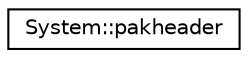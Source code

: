 digraph G
{
  edge [fontname="Helvetica",fontsize="10",labelfontname="Helvetica",labelfontsize="10"];
  node [fontname="Helvetica",fontsize="10",shape=record];
  rankdir="LR";
  Node1 [label="System::pakheader",height=0.2,width=0.4,color="black", fillcolor="white", style="filled",URL="$struct_system_1_1pakheader.html"];
}
